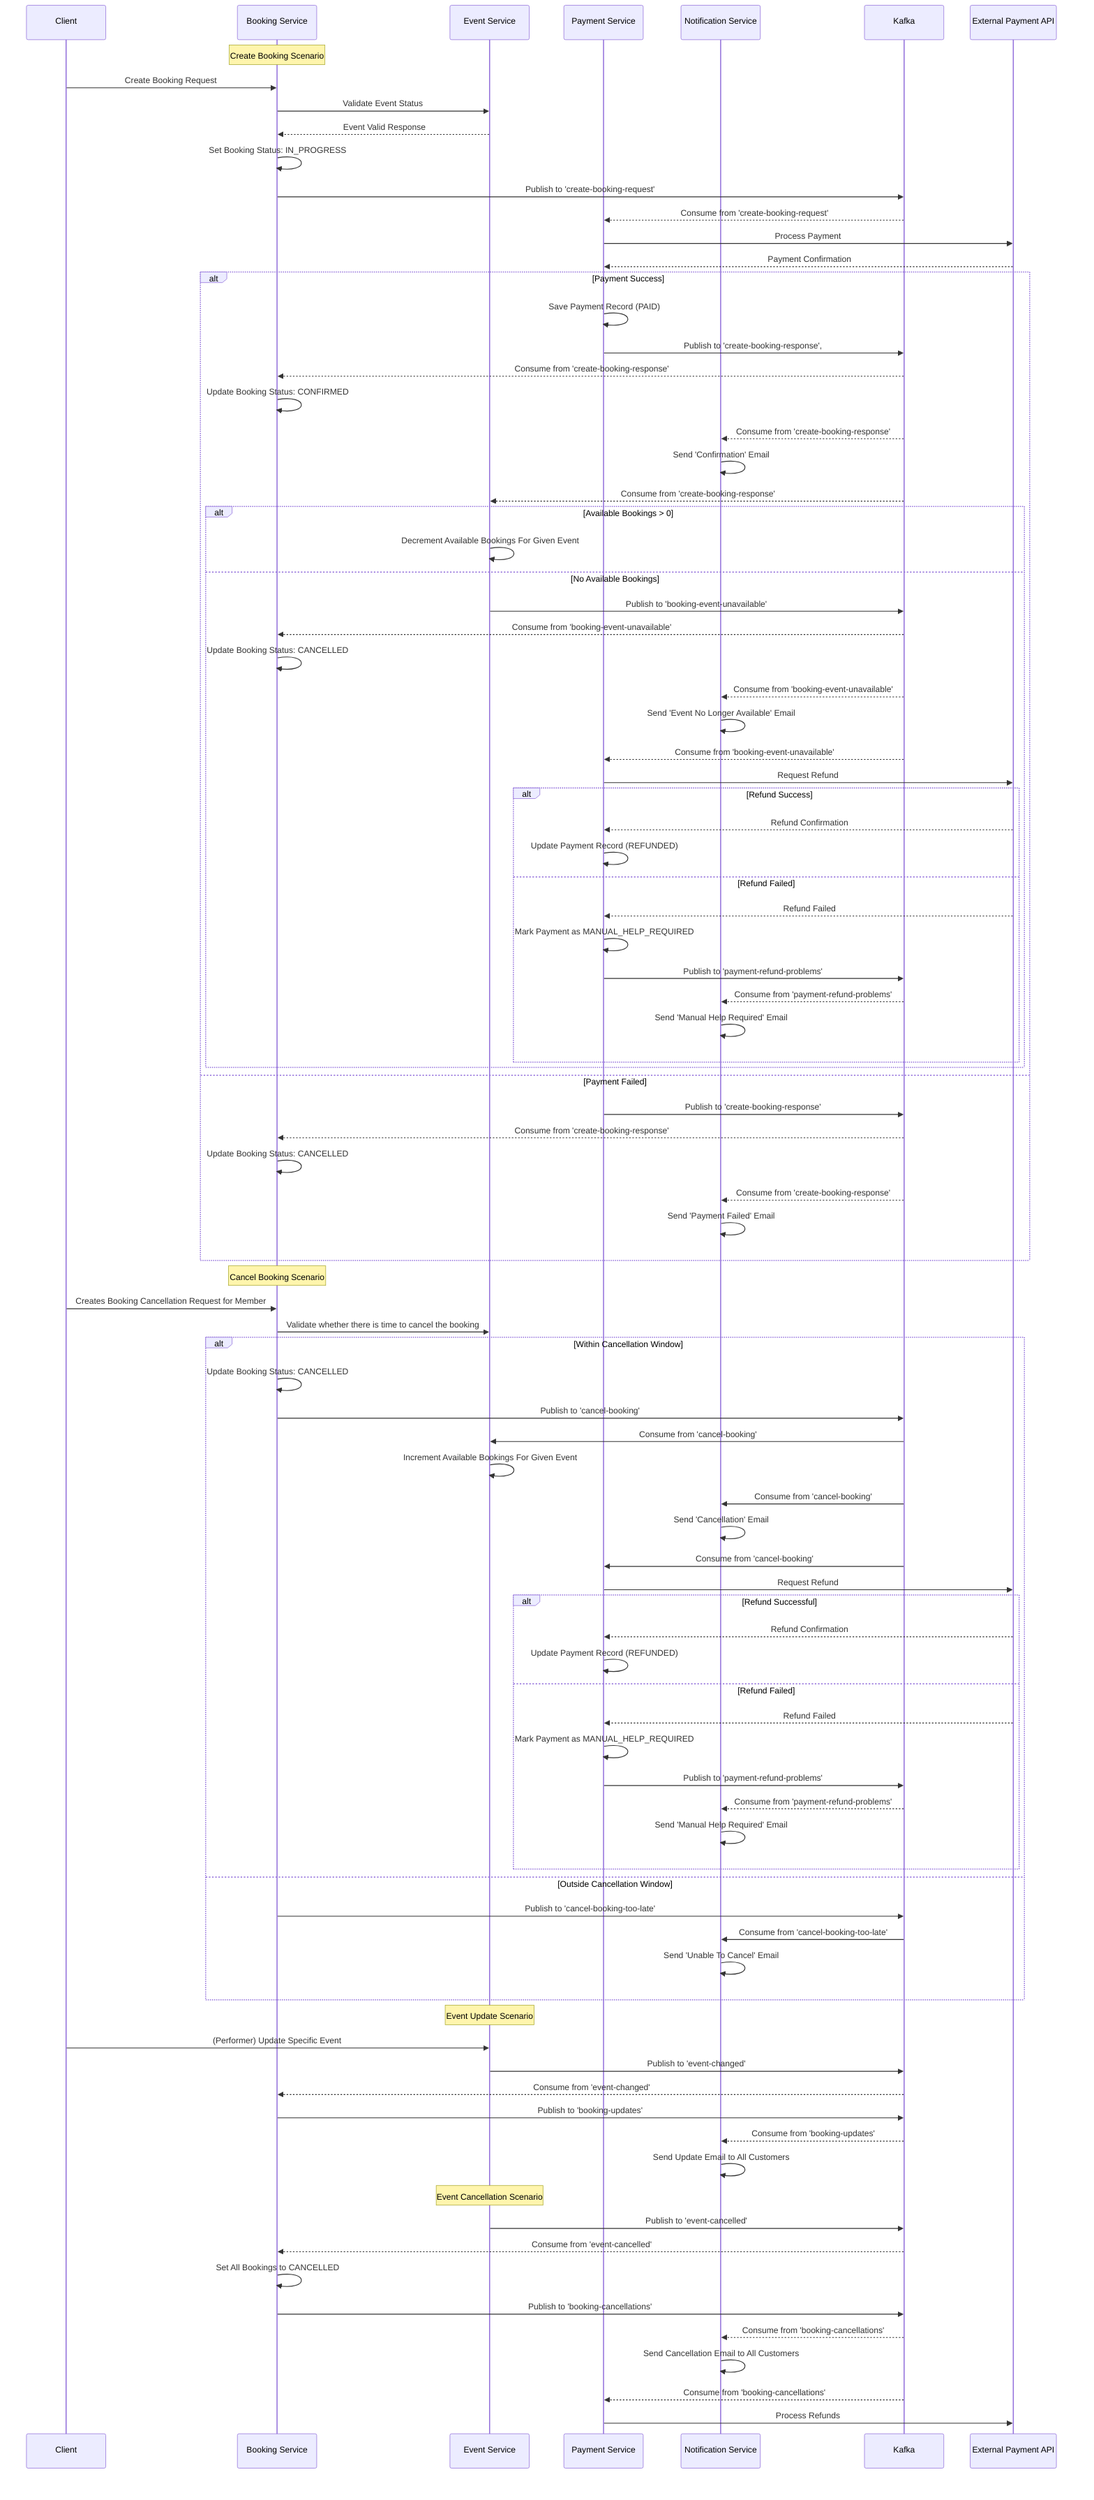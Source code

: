 sequenceDiagram
    participant Client
    participant BS as Booking Service
    participant ES as Event Service
    participant PS as Payment Service
    participant NS as Notification Service
    participant Kafka
    participant PaymentAPI as External Payment API

    note over BS: Create Booking Scenario
    Client->>BS: Create Booking Request
    BS->>ES: Validate Event Status
    ES-->>BS: Event Valid Response
    
    BS->>BS: Set Booking Status: IN_PROGRESS
    BS->>Kafka: Publish to 'create-booking-request'
    
    Kafka-->>PS: Consume from 'create-booking-request'
    PS->>PaymentAPI: Process Payment
    PaymentAPI-->>PS: Payment Confirmation
    
    alt Payment Success
        PS->>PS: Save Payment Record (PAID)
        PS->>Kafka: Publish to 'create-booking-response',
        
        Kafka-->>BS: Consume from 'create-booking-response'
        BS->>BS: Update Booking Status: CONFIRMED
        
        Kafka-->>NS: Consume from 'create-booking-response'
        NS->>NS: Send 'Confirmation' Email
        
        Kafka-->>ES: Consume from 'create-booking-response'
        
        alt Available Bookings > 0
            ES->>ES: Decrement Available Bookings For Given Event
        else No Available Bookings
            ES->>Kafka: Publish to 'booking-event-unavailable'
            
            Kafka-->>BS: Consume from 'booking-event-unavailable'
            BS->>BS: Update Booking Status: CANCELLED
            
            Kafka-->>NS: Consume from 'booking-event-unavailable'
            NS->>NS: Send 'Event No Longer Available' Email
            
            Kafka-->>PS: Consume from 'booking-event-unavailable'
            PS->>PaymentAPI: Request Refund
            
            alt Refund Success
                PaymentAPI-->>PS: Refund Confirmation
                PS->>PS: Update Payment Record (REFUNDED)
            else Refund Failed
                PaymentAPI-->>PS: Refund Failed
                PS->>PS: Mark Payment as MANUAL_HELP_REQUIRED
                PS->>Kafka: Publish to 'payment-refund-problems'
                
                Kafka-->>NS: Consume from 'payment-refund-problems'
                NS->>NS: Send 'Manual Help Required' Email
            end
        end
    else Payment Failed
        PS->>Kafka: Publish to 'create-booking-response'
        
        Kafka-->>BS: Consume from 'create-booking-response'
        BS->>BS: Update Booking Status: CANCELLED
        
        Kafka-->>NS: Consume from 'create-booking-response'
        NS->>NS: Send 'Payment Failed' Email
    end

    note over BS: Cancel Booking Scenario
    Client->>BS: Creates Booking Cancellation Request for Member
    BS->>ES: Validate whether there is time to cancel the booking

    alt Within Cancellation Window
        BS->>BS: Update Booking Status: CANCELLED
        BS->>Kafka: Publish to 'cancel-booking'

        Kafka->>ES: Consume from 'cancel-booking'
        ES->>ES: Increment Available Bookings For Given Event

        Kafka->>NS: Consume from 'cancel-booking'
        NS->>NS: Send 'Cancellation' Email

        Kafka->>PS: Consume from 'cancel-booking'
        PS->>PaymentAPI: Request Refund

        alt Refund Successful
            PaymentAPI-->>PS: Refund Confirmation
            PS->>PS: Update Payment Record (REFUNDED)
        else Refund Failed
            PaymentAPI-->>PS: Refund Failed
            PS->>PS: Mark Payment as MANUAL_HELP_REQUIRED
            PS->>Kafka: Publish to 'payment-refund-problems'

            Kafka-->>NS: Consume from 'payment-refund-problems'
            NS->>NS: Send 'Manual Help Required' Email
        end
    else Outside Cancellation Window
        BS->>Kafka: Publish to 'cancel-booking-too-late'

        Kafka->>NS: Consume from 'cancel-booking-too-late'
        NS->>NS: Send 'Unable To Cancel' Email
    end
    
    note over ES: Event Update Scenario
    Client->>ES: (Performer) Update Specific Event
    ES->>Kafka: Publish to 'event-changed'
    Kafka-->>BS: Consume from 'event-changed'
    BS->>Kafka: Publish to 'booking-updates'
    Kafka-->>NS: Consume from 'booking-updates'
    NS->>NS: Send Update Email to All Customers
    
    note over ES: Event Cancellation Scenario
    ES->>Kafka: Publish to 'event-cancelled'
    Kafka-->>BS: Consume from 'event-cancelled'
    BS->>BS: Set All Bookings to CANCELLED
    BS->>Kafka: Publish to 'booking-cancellations'
    Kafka-->>NS: Consume from 'booking-cancellations'
    NS->>NS: Send Cancellation Email to All Customers
    Kafka-->>PS: Consume from 'booking-cancellations'
    PS->>PaymentAPI: Process Refunds